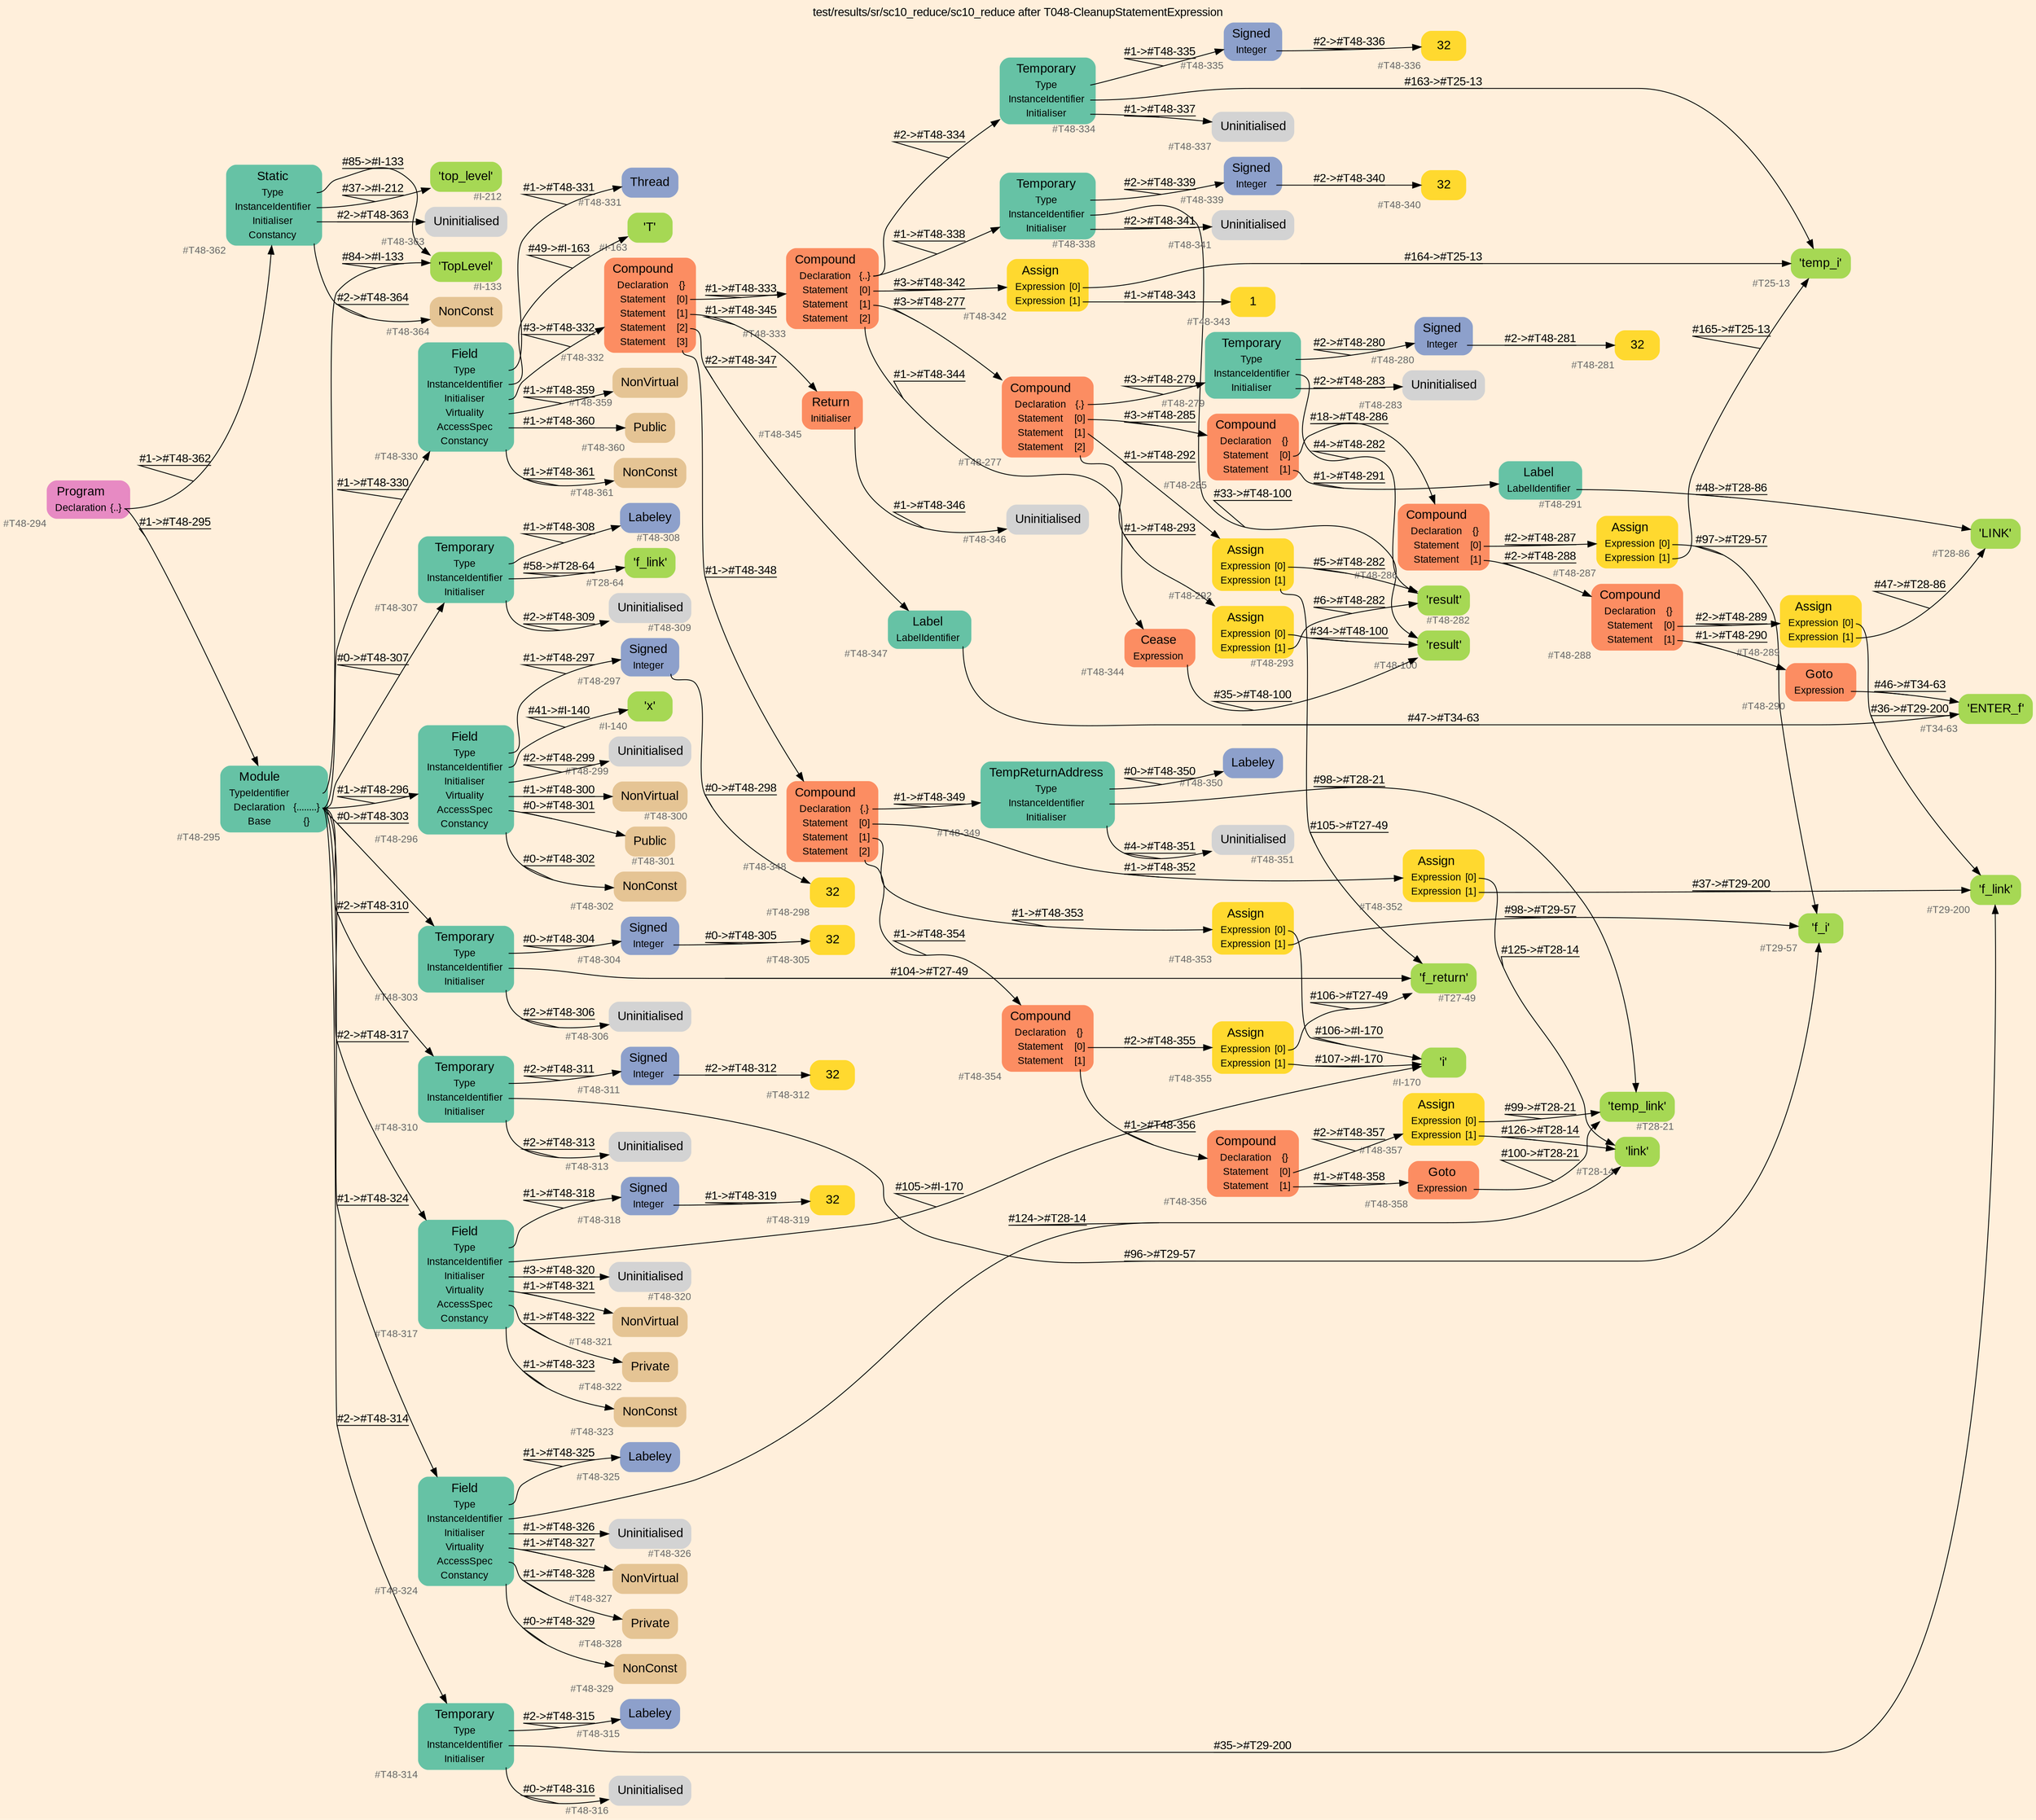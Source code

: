 digraph "test/results/sr/sc10_reduce/sc10_reduce after T048-CleanupStatementExpression" {
label = "test/results/sr/sc10_reduce/sc10_reduce after T048-CleanupStatementExpression"
labelloc = t
graph [
    rankdir = "LR"
    ranksep = 0.3
    bgcolor = antiquewhite1
    color = black
    fontcolor = black
    fontname = "Arial"
];
node [
    fontname = "Arial"
];
edge [
    fontname = "Arial"
];

// -------------------- node figure --------------------
// -------- block #T48-294 ----------
"#T48-294" [
    fillcolor = "/set28/4"
    xlabel = "#T48-294"
    fontsize = "12"
    fontcolor = grey40
    shape = "plaintext"
    label = <<TABLE BORDER="0" CELLBORDER="0" CELLSPACING="0">
     <TR><TD><FONT COLOR="black" POINT-SIZE="15">Program</FONT></TD></TR>
     <TR><TD><FONT COLOR="black" POINT-SIZE="12">Declaration</FONT></TD><TD PORT="port0"><FONT COLOR="black" POINT-SIZE="12">{..}</FONT></TD></TR>
    </TABLE>>
    style = "rounded,filled"
];

// -------- block #T48-295 ----------
"#T48-295" [
    fillcolor = "/set28/1"
    xlabel = "#T48-295"
    fontsize = "12"
    fontcolor = grey40
    shape = "plaintext"
    label = <<TABLE BORDER="0" CELLBORDER="0" CELLSPACING="0">
     <TR><TD><FONT COLOR="black" POINT-SIZE="15">Module</FONT></TD></TR>
     <TR><TD><FONT COLOR="black" POINT-SIZE="12">TypeIdentifier</FONT></TD><TD PORT="port0"></TD></TR>
     <TR><TD><FONT COLOR="black" POINT-SIZE="12">Declaration</FONT></TD><TD PORT="port1"><FONT COLOR="black" POINT-SIZE="12">{........}</FONT></TD></TR>
     <TR><TD><FONT COLOR="black" POINT-SIZE="12">Base</FONT></TD><TD PORT="port2"><FONT COLOR="black" POINT-SIZE="12">{}</FONT></TD></TR>
    </TABLE>>
    style = "rounded,filled"
];

// -------- block #I-133 ----------
"#I-133" [
    fillcolor = "/set28/5"
    xlabel = "#I-133"
    fontsize = "12"
    fontcolor = grey40
    shape = "plaintext"
    label = <<TABLE BORDER="0" CELLBORDER="0" CELLSPACING="0">
     <TR><TD><FONT COLOR="black" POINT-SIZE="15">'TopLevel'</FONT></TD></TR>
    </TABLE>>
    style = "rounded,filled"
];

// -------- block #T48-296 ----------
"#T48-296" [
    fillcolor = "/set28/1"
    xlabel = "#T48-296"
    fontsize = "12"
    fontcolor = grey40
    shape = "plaintext"
    label = <<TABLE BORDER="0" CELLBORDER="0" CELLSPACING="0">
     <TR><TD><FONT COLOR="black" POINT-SIZE="15">Field</FONT></TD></TR>
     <TR><TD><FONT COLOR="black" POINT-SIZE="12">Type</FONT></TD><TD PORT="port0"></TD></TR>
     <TR><TD><FONT COLOR="black" POINT-SIZE="12">InstanceIdentifier</FONT></TD><TD PORT="port1"></TD></TR>
     <TR><TD><FONT COLOR="black" POINT-SIZE="12">Initialiser</FONT></TD><TD PORT="port2"></TD></TR>
     <TR><TD><FONT COLOR="black" POINT-SIZE="12">Virtuality</FONT></TD><TD PORT="port3"></TD></TR>
     <TR><TD><FONT COLOR="black" POINT-SIZE="12">AccessSpec</FONT></TD><TD PORT="port4"></TD></TR>
     <TR><TD><FONT COLOR="black" POINT-SIZE="12">Constancy</FONT></TD><TD PORT="port5"></TD></TR>
    </TABLE>>
    style = "rounded,filled"
];

// -------- block #T48-297 ----------
"#T48-297" [
    fillcolor = "/set28/3"
    xlabel = "#T48-297"
    fontsize = "12"
    fontcolor = grey40
    shape = "plaintext"
    label = <<TABLE BORDER="0" CELLBORDER="0" CELLSPACING="0">
     <TR><TD><FONT COLOR="black" POINT-SIZE="15">Signed</FONT></TD></TR>
     <TR><TD><FONT COLOR="black" POINT-SIZE="12">Integer</FONT></TD><TD PORT="port0"></TD></TR>
    </TABLE>>
    style = "rounded,filled"
];

// -------- block #T48-298 ----------
"#T48-298" [
    fillcolor = "/set28/6"
    xlabel = "#T48-298"
    fontsize = "12"
    fontcolor = grey40
    shape = "plaintext"
    label = <<TABLE BORDER="0" CELLBORDER="0" CELLSPACING="0">
     <TR><TD><FONT COLOR="black" POINT-SIZE="15">32</FONT></TD></TR>
    </TABLE>>
    style = "rounded,filled"
];

// -------- block #I-140 ----------
"#I-140" [
    fillcolor = "/set28/5"
    xlabel = "#I-140"
    fontsize = "12"
    fontcolor = grey40
    shape = "plaintext"
    label = <<TABLE BORDER="0" CELLBORDER="0" CELLSPACING="0">
     <TR><TD><FONT COLOR="black" POINT-SIZE="15">'x'</FONT></TD></TR>
    </TABLE>>
    style = "rounded,filled"
];

// -------- block #T48-299 ----------
"#T48-299" [
    xlabel = "#T48-299"
    fontsize = "12"
    fontcolor = grey40
    shape = "plaintext"
    label = <<TABLE BORDER="0" CELLBORDER="0" CELLSPACING="0">
     <TR><TD><FONT COLOR="black" POINT-SIZE="15">Uninitialised</FONT></TD></TR>
    </TABLE>>
    style = "rounded,filled"
];

// -------- block #T48-300 ----------
"#T48-300" [
    fillcolor = "/set28/7"
    xlabel = "#T48-300"
    fontsize = "12"
    fontcolor = grey40
    shape = "plaintext"
    label = <<TABLE BORDER="0" CELLBORDER="0" CELLSPACING="0">
     <TR><TD><FONT COLOR="black" POINT-SIZE="15">NonVirtual</FONT></TD></TR>
    </TABLE>>
    style = "rounded,filled"
];

// -------- block #T48-301 ----------
"#T48-301" [
    fillcolor = "/set28/7"
    xlabel = "#T48-301"
    fontsize = "12"
    fontcolor = grey40
    shape = "plaintext"
    label = <<TABLE BORDER="0" CELLBORDER="0" CELLSPACING="0">
     <TR><TD><FONT COLOR="black" POINT-SIZE="15">Public</FONT></TD></TR>
    </TABLE>>
    style = "rounded,filled"
];

// -------- block #T48-302 ----------
"#T48-302" [
    fillcolor = "/set28/7"
    xlabel = "#T48-302"
    fontsize = "12"
    fontcolor = grey40
    shape = "plaintext"
    label = <<TABLE BORDER="0" CELLBORDER="0" CELLSPACING="0">
     <TR><TD><FONT COLOR="black" POINT-SIZE="15">NonConst</FONT></TD></TR>
    </TABLE>>
    style = "rounded,filled"
];

// -------- block #T48-303 ----------
"#T48-303" [
    fillcolor = "/set28/1"
    xlabel = "#T48-303"
    fontsize = "12"
    fontcolor = grey40
    shape = "plaintext"
    label = <<TABLE BORDER="0" CELLBORDER="0" CELLSPACING="0">
     <TR><TD><FONT COLOR="black" POINT-SIZE="15">Temporary</FONT></TD></TR>
     <TR><TD><FONT COLOR="black" POINT-SIZE="12">Type</FONT></TD><TD PORT="port0"></TD></TR>
     <TR><TD><FONT COLOR="black" POINT-SIZE="12">InstanceIdentifier</FONT></TD><TD PORT="port1"></TD></TR>
     <TR><TD><FONT COLOR="black" POINT-SIZE="12">Initialiser</FONT></TD><TD PORT="port2"></TD></TR>
    </TABLE>>
    style = "rounded,filled"
];

// -------- block #T48-304 ----------
"#T48-304" [
    fillcolor = "/set28/3"
    xlabel = "#T48-304"
    fontsize = "12"
    fontcolor = grey40
    shape = "plaintext"
    label = <<TABLE BORDER="0" CELLBORDER="0" CELLSPACING="0">
     <TR><TD><FONT COLOR="black" POINT-SIZE="15">Signed</FONT></TD></TR>
     <TR><TD><FONT COLOR="black" POINT-SIZE="12">Integer</FONT></TD><TD PORT="port0"></TD></TR>
    </TABLE>>
    style = "rounded,filled"
];

// -------- block #T48-305 ----------
"#T48-305" [
    fillcolor = "/set28/6"
    xlabel = "#T48-305"
    fontsize = "12"
    fontcolor = grey40
    shape = "plaintext"
    label = <<TABLE BORDER="0" CELLBORDER="0" CELLSPACING="0">
     <TR><TD><FONT COLOR="black" POINT-SIZE="15">32</FONT></TD></TR>
    </TABLE>>
    style = "rounded,filled"
];

// -------- block #T27-49 ----------
"#T27-49" [
    fillcolor = "/set28/5"
    xlabel = "#T27-49"
    fontsize = "12"
    fontcolor = grey40
    shape = "plaintext"
    label = <<TABLE BORDER="0" CELLBORDER="0" CELLSPACING="0">
     <TR><TD><FONT COLOR="black" POINT-SIZE="15">'f_return'</FONT></TD></TR>
    </TABLE>>
    style = "rounded,filled"
];

// -------- block #T48-306 ----------
"#T48-306" [
    xlabel = "#T48-306"
    fontsize = "12"
    fontcolor = grey40
    shape = "plaintext"
    label = <<TABLE BORDER="0" CELLBORDER="0" CELLSPACING="0">
     <TR><TD><FONT COLOR="black" POINT-SIZE="15">Uninitialised</FONT></TD></TR>
    </TABLE>>
    style = "rounded,filled"
];

// -------- block #T48-307 ----------
"#T48-307" [
    fillcolor = "/set28/1"
    xlabel = "#T48-307"
    fontsize = "12"
    fontcolor = grey40
    shape = "plaintext"
    label = <<TABLE BORDER="0" CELLBORDER="0" CELLSPACING="0">
     <TR><TD><FONT COLOR="black" POINT-SIZE="15">Temporary</FONT></TD></TR>
     <TR><TD><FONT COLOR="black" POINT-SIZE="12">Type</FONT></TD><TD PORT="port0"></TD></TR>
     <TR><TD><FONT COLOR="black" POINT-SIZE="12">InstanceIdentifier</FONT></TD><TD PORT="port1"></TD></TR>
     <TR><TD><FONT COLOR="black" POINT-SIZE="12">Initialiser</FONT></TD><TD PORT="port2"></TD></TR>
    </TABLE>>
    style = "rounded,filled"
];

// -------- block #T48-308 ----------
"#T48-308" [
    fillcolor = "/set28/3"
    xlabel = "#T48-308"
    fontsize = "12"
    fontcolor = grey40
    shape = "plaintext"
    label = <<TABLE BORDER="0" CELLBORDER="0" CELLSPACING="0">
     <TR><TD><FONT COLOR="black" POINT-SIZE="15">Labeley</FONT></TD></TR>
    </TABLE>>
    style = "rounded,filled"
];

// -------- block #T28-64 ----------
"#T28-64" [
    fillcolor = "/set28/5"
    xlabel = "#T28-64"
    fontsize = "12"
    fontcolor = grey40
    shape = "plaintext"
    label = <<TABLE BORDER="0" CELLBORDER="0" CELLSPACING="0">
     <TR><TD><FONT COLOR="black" POINT-SIZE="15">'f_link'</FONT></TD></TR>
    </TABLE>>
    style = "rounded,filled"
];

// -------- block #T48-309 ----------
"#T48-309" [
    xlabel = "#T48-309"
    fontsize = "12"
    fontcolor = grey40
    shape = "plaintext"
    label = <<TABLE BORDER="0" CELLBORDER="0" CELLSPACING="0">
     <TR><TD><FONT COLOR="black" POINT-SIZE="15">Uninitialised</FONT></TD></TR>
    </TABLE>>
    style = "rounded,filled"
];

// -------- block #T48-310 ----------
"#T48-310" [
    fillcolor = "/set28/1"
    xlabel = "#T48-310"
    fontsize = "12"
    fontcolor = grey40
    shape = "plaintext"
    label = <<TABLE BORDER="0" CELLBORDER="0" CELLSPACING="0">
     <TR><TD><FONT COLOR="black" POINT-SIZE="15">Temporary</FONT></TD></TR>
     <TR><TD><FONT COLOR="black" POINT-SIZE="12">Type</FONT></TD><TD PORT="port0"></TD></TR>
     <TR><TD><FONT COLOR="black" POINT-SIZE="12">InstanceIdentifier</FONT></TD><TD PORT="port1"></TD></TR>
     <TR><TD><FONT COLOR="black" POINT-SIZE="12">Initialiser</FONT></TD><TD PORT="port2"></TD></TR>
    </TABLE>>
    style = "rounded,filled"
];

// -------- block #T48-311 ----------
"#T48-311" [
    fillcolor = "/set28/3"
    xlabel = "#T48-311"
    fontsize = "12"
    fontcolor = grey40
    shape = "plaintext"
    label = <<TABLE BORDER="0" CELLBORDER="0" CELLSPACING="0">
     <TR><TD><FONT COLOR="black" POINT-SIZE="15">Signed</FONT></TD></TR>
     <TR><TD><FONT COLOR="black" POINT-SIZE="12">Integer</FONT></TD><TD PORT="port0"></TD></TR>
    </TABLE>>
    style = "rounded,filled"
];

// -------- block #T48-312 ----------
"#T48-312" [
    fillcolor = "/set28/6"
    xlabel = "#T48-312"
    fontsize = "12"
    fontcolor = grey40
    shape = "plaintext"
    label = <<TABLE BORDER="0" CELLBORDER="0" CELLSPACING="0">
     <TR><TD><FONT COLOR="black" POINT-SIZE="15">32</FONT></TD></TR>
    </TABLE>>
    style = "rounded,filled"
];

// -------- block #T29-57 ----------
"#T29-57" [
    fillcolor = "/set28/5"
    xlabel = "#T29-57"
    fontsize = "12"
    fontcolor = grey40
    shape = "plaintext"
    label = <<TABLE BORDER="0" CELLBORDER="0" CELLSPACING="0">
     <TR><TD><FONT COLOR="black" POINT-SIZE="15">'f_i'</FONT></TD></TR>
    </TABLE>>
    style = "rounded,filled"
];

// -------- block #T48-313 ----------
"#T48-313" [
    xlabel = "#T48-313"
    fontsize = "12"
    fontcolor = grey40
    shape = "plaintext"
    label = <<TABLE BORDER="0" CELLBORDER="0" CELLSPACING="0">
     <TR><TD><FONT COLOR="black" POINT-SIZE="15">Uninitialised</FONT></TD></TR>
    </TABLE>>
    style = "rounded,filled"
];

// -------- block #T48-314 ----------
"#T48-314" [
    fillcolor = "/set28/1"
    xlabel = "#T48-314"
    fontsize = "12"
    fontcolor = grey40
    shape = "plaintext"
    label = <<TABLE BORDER="0" CELLBORDER="0" CELLSPACING="0">
     <TR><TD><FONT COLOR="black" POINT-SIZE="15">Temporary</FONT></TD></TR>
     <TR><TD><FONT COLOR="black" POINT-SIZE="12">Type</FONT></TD><TD PORT="port0"></TD></TR>
     <TR><TD><FONT COLOR="black" POINT-SIZE="12">InstanceIdentifier</FONT></TD><TD PORT="port1"></TD></TR>
     <TR><TD><FONT COLOR="black" POINT-SIZE="12">Initialiser</FONT></TD><TD PORT="port2"></TD></TR>
    </TABLE>>
    style = "rounded,filled"
];

// -------- block #T48-315 ----------
"#T48-315" [
    fillcolor = "/set28/3"
    xlabel = "#T48-315"
    fontsize = "12"
    fontcolor = grey40
    shape = "plaintext"
    label = <<TABLE BORDER="0" CELLBORDER="0" CELLSPACING="0">
     <TR><TD><FONT COLOR="black" POINT-SIZE="15">Labeley</FONT></TD></TR>
    </TABLE>>
    style = "rounded,filled"
];

// -------- block #T29-200 ----------
"#T29-200" [
    fillcolor = "/set28/5"
    xlabel = "#T29-200"
    fontsize = "12"
    fontcolor = grey40
    shape = "plaintext"
    label = <<TABLE BORDER="0" CELLBORDER="0" CELLSPACING="0">
     <TR><TD><FONT COLOR="black" POINT-SIZE="15">'f_link'</FONT></TD></TR>
    </TABLE>>
    style = "rounded,filled"
];

// -------- block #T48-316 ----------
"#T48-316" [
    xlabel = "#T48-316"
    fontsize = "12"
    fontcolor = grey40
    shape = "plaintext"
    label = <<TABLE BORDER="0" CELLBORDER="0" CELLSPACING="0">
     <TR><TD><FONT COLOR="black" POINT-SIZE="15">Uninitialised</FONT></TD></TR>
    </TABLE>>
    style = "rounded,filled"
];

// -------- block #T48-317 ----------
"#T48-317" [
    fillcolor = "/set28/1"
    xlabel = "#T48-317"
    fontsize = "12"
    fontcolor = grey40
    shape = "plaintext"
    label = <<TABLE BORDER="0" CELLBORDER="0" CELLSPACING="0">
     <TR><TD><FONT COLOR="black" POINT-SIZE="15">Field</FONT></TD></TR>
     <TR><TD><FONT COLOR="black" POINT-SIZE="12">Type</FONT></TD><TD PORT="port0"></TD></TR>
     <TR><TD><FONT COLOR="black" POINT-SIZE="12">InstanceIdentifier</FONT></TD><TD PORT="port1"></TD></TR>
     <TR><TD><FONT COLOR="black" POINT-SIZE="12">Initialiser</FONT></TD><TD PORT="port2"></TD></TR>
     <TR><TD><FONT COLOR="black" POINT-SIZE="12">Virtuality</FONT></TD><TD PORT="port3"></TD></TR>
     <TR><TD><FONT COLOR="black" POINT-SIZE="12">AccessSpec</FONT></TD><TD PORT="port4"></TD></TR>
     <TR><TD><FONT COLOR="black" POINT-SIZE="12">Constancy</FONT></TD><TD PORT="port5"></TD></TR>
    </TABLE>>
    style = "rounded,filled"
];

// -------- block #T48-318 ----------
"#T48-318" [
    fillcolor = "/set28/3"
    xlabel = "#T48-318"
    fontsize = "12"
    fontcolor = grey40
    shape = "plaintext"
    label = <<TABLE BORDER="0" CELLBORDER="0" CELLSPACING="0">
     <TR><TD><FONT COLOR="black" POINT-SIZE="15">Signed</FONT></TD></TR>
     <TR><TD><FONT COLOR="black" POINT-SIZE="12">Integer</FONT></TD><TD PORT="port0"></TD></TR>
    </TABLE>>
    style = "rounded,filled"
];

// -------- block #T48-319 ----------
"#T48-319" [
    fillcolor = "/set28/6"
    xlabel = "#T48-319"
    fontsize = "12"
    fontcolor = grey40
    shape = "plaintext"
    label = <<TABLE BORDER="0" CELLBORDER="0" CELLSPACING="0">
     <TR><TD><FONT COLOR="black" POINT-SIZE="15">32</FONT></TD></TR>
    </TABLE>>
    style = "rounded,filled"
];

// -------- block #I-170 ----------
"#I-170" [
    fillcolor = "/set28/5"
    xlabel = "#I-170"
    fontsize = "12"
    fontcolor = grey40
    shape = "plaintext"
    label = <<TABLE BORDER="0" CELLBORDER="0" CELLSPACING="0">
     <TR><TD><FONT COLOR="black" POINT-SIZE="15">'i'</FONT></TD></TR>
    </TABLE>>
    style = "rounded,filled"
];

// -------- block #T48-320 ----------
"#T48-320" [
    xlabel = "#T48-320"
    fontsize = "12"
    fontcolor = grey40
    shape = "plaintext"
    label = <<TABLE BORDER="0" CELLBORDER="0" CELLSPACING="0">
     <TR><TD><FONT COLOR="black" POINT-SIZE="15">Uninitialised</FONT></TD></TR>
    </TABLE>>
    style = "rounded,filled"
];

// -------- block #T48-321 ----------
"#T48-321" [
    fillcolor = "/set28/7"
    xlabel = "#T48-321"
    fontsize = "12"
    fontcolor = grey40
    shape = "plaintext"
    label = <<TABLE BORDER="0" CELLBORDER="0" CELLSPACING="0">
     <TR><TD><FONT COLOR="black" POINT-SIZE="15">NonVirtual</FONT></TD></TR>
    </TABLE>>
    style = "rounded,filled"
];

// -------- block #T48-322 ----------
"#T48-322" [
    fillcolor = "/set28/7"
    xlabel = "#T48-322"
    fontsize = "12"
    fontcolor = grey40
    shape = "plaintext"
    label = <<TABLE BORDER="0" CELLBORDER="0" CELLSPACING="0">
     <TR><TD><FONT COLOR="black" POINT-SIZE="15">Private</FONT></TD></TR>
    </TABLE>>
    style = "rounded,filled"
];

// -------- block #T48-323 ----------
"#T48-323" [
    fillcolor = "/set28/7"
    xlabel = "#T48-323"
    fontsize = "12"
    fontcolor = grey40
    shape = "plaintext"
    label = <<TABLE BORDER="0" CELLBORDER="0" CELLSPACING="0">
     <TR><TD><FONT COLOR="black" POINT-SIZE="15">NonConst</FONT></TD></TR>
    </TABLE>>
    style = "rounded,filled"
];

// -------- block #T48-324 ----------
"#T48-324" [
    fillcolor = "/set28/1"
    xlabel = "#T48-324"
    fontsize = "12"
    fontcolor = grey40
    shape = "plaintext"
    label = <<TABLE BORDER="0" CELLBORDER="0" CELLSPACING="0">
     <TR><TD><FONT COLOR="black" POINT-SIZE="15">Field</FONT></TD></TR>
     <TR><TD><FONT COLOR="black" POINT-SIZE="12">Type</FONT></TD><TD PORT="port0"></TD></TR>
     <TR><TD><FONT COLOR="black" POINT-SIZE="12">InstanceIdentifier</FONT></TD><TD PORT="port1"></TD></TR>
     <TR><TD><FONT COLOR="black" POINT-SIZE="12">Initialiser</FONT></TD><TD PORT="port2"></TD></TR>
     <TR><TD><FONT COLOR="black" POINT-SIZE="12">Virtuality</FONT></TD><TD PORT="port3"></TD></TR>
     <TR><TD><FONT COLOR="black" POINT-SIZE="12">AccessSpec</FONT></TD><TD PORT="port4"></TD></TR>
     <TR><TD><FONT COLOR="black" POINT-SIZE="12">Constancy</FONT></TD><TD PORT="port5"></TD></TR>
    </TABLE>>
    style = "rounded,filled"
];

// -------- block #T48-325 ----------
"#T48-325" [
    fillcolor = "/set28/3"
    xlabel = "#T48-325"
    fontsize = "12"
    fontcolor = grey40
    shape = "plaintext"
    label = <<TABLE BORDER="0" CELLBORDER="0" CELLSPACING="0">
     <TR><TD><FONT COLOR="black" POINT-SIZE="15">Labeley</FONT></TD></TR>
    </TABLE>>
    style = "rounded,filled"
];

// -------- block #T28-14 ----------
"#T28-14" [
    fillcolor = "/set28/5"
    xlabel = "#T28-14"
    fontsize = "12"
    fontcolor = grey40
    shape = "plaintext"
    label = <<TABLE BORDER="0" CELLBORDER="0" CELLSPACING="0">
     <TR><TD><FONT COLOR="black" POINT-SIZE="15">'link'</FONT></TD></TR>
    </TABLE>>
    style = "rounded,filled"
];

// -------- block #T48-326 ----------
"#T48-326" [
    xlabel = "#T48-326"
    fontsize = "12"
    fontcolor = grey40
    shape = "plaintext"
    label = <<TABLE BORDER="0" CELLBORDER="0" CELLSPACING="0">
     <TR><TD><FONT COLOR="black" POINT-SIZE="15">Uninitialised</FONT></TD></TR>
    </TABLE>>
    style = "rounded,filled"
];

// -------- block #T48-327 ----------
"#T48-327" [
    fillcolor = "/set28/7"
    xlabel = "#T48-327"
    fontsize = "12"
    fontcolor = grey40
    shape = "plaintext"
    label = <<TABLE BORDER="0" CELLBORDER="0" CELLSPACING="0">
     <TR><TD><FONT COLOR="black" POINT-SIZE="15">NonVirtual</FONT></TD></TR>
    </TABLE>>
    style = "rounded,filled"
];

// -------- block #T48-328 ----------
"#T48-328" [
    fillcolor = "/set28/7"
    xlabel = "#T48-328"
    fontsize = "12"
    fontcolor = grey40
    shape = "plaintext"
    label = <<TABLE BORDER="0" CELLBORDER="0" CELLSPACING="0">
     <TR><TD><FONT COLOR="black" POINT-SIZE="15">Private</FONT></TD></TR>
    </TABLE>>
    style = "rounded,filled"
];

// -------- block #T48-329 ----------
"#T48-329" [
    fillcolor = "/set28/7"
    xlabel = "#T48-329"
    fontsize = "12"
    fontcolor = grey40
    shape = "plaintext"
    label = <<TABLE BORDER="0" CELLBORDER="0" CELLSPACING="0">
     <TR><TD><FONT COLOR="black" POINT-SIZE="15">NonConst</FONT></TD></TR>
    </TABLE>>
    style = "rounded,filled"
];

// -------- block #T48-330 ----------
"#T48-330" [
    fillcolor = "/set28/1"
    xlabel = "#T48-330"
    fontsize = "12"
    fontcolor = grey40
    shape = "plaintext"
    label = <<TABLE BORDER="0" CELLBORDER="0" CELLSPACING="0">
     <TR><TD><FONT COLOR="black" POINT-SIZE="15">Field</FONT></TD></TR>
     <TR><TD><FONT COLOR="black" POINT-SIZE="12">Type</FONT></TD><TD PORT="port0"></TD></TR>
     <TR><TD><FONT COLOR="black" POINT-SIZE="12">InstanceIdentifier</FONT></TD><TD PORT="port1"></TD></TR>
     <TR><TD><FONT COLOR="black" POINT-SIZE="12">Initialiser</FONT></TD><TD PORT="port2"></TD></TR>
     <TR><TD><FONT COLOR="black" POINT-SIZE="12">Virtuality</FONT></TD><TD PORT="port3"></TD></TR>
     <TR><TD><FONT COLOR="black" POINT-SIZE="12">AccessSpec</FONT></TD><TD PORT="port4"></TD></TR>
     <TR><TD><FONT COLOR="black" POINT-SIZE="12">Constancy</FONT></TD><TD PORT="port5"></TD></TR>
    </TABLE>>
    style = "rounded,filled"
];

// -------- block #T48-331 ----------
"#T48-331" [
    fillcolor = "/set28/3"
    xlabel = "#T48-331"
    fontsize = "12"
    fontcolor = grey40
    shape = "plaintext"
    label = <<TABLE BORDER="0" CELLBORDER="0" CELLSPACING="0">
     <TR><TD><FONT COLOR="black" POINT-SIZE="15">Thread</FONT></TD></TR>
    </TABLE>>
    style = "rounded,filled"
];

// -------- block #I-163 ----------
"#I-163" [
    fillcolor = "/set28/5"
    xlabel = "#I-163"
    fontsize = "12"
    fontcolor = grey40
    shape = "plaintext"
    label = <<TABLE BORDER="0" CELLBORDER="0" CELLSPACING="0">
     <TR><TD><FONT COLOR="black" POINT-SIZE="15">'T'</FONT></TD></TR>
    </TABLE>>
    style = "rounded,filled"
];

// -------- block #T48-332 ----------
"#T48-332" [
    fillcolor = "/set28/2"
    xlabel = "#T48-332"
    fontsize = "12"
    fontcolor = grey40
    shape = "plaintext"
    label = <<TABLE BORDER="0" CELLBORDER="0" CELLSPACING="0">
     <TR><TD><FONT COLOR="black" POINT-SIZE="15">Compound</FONT></TD></TR>
     <TR><TD><FONT COLOR="black" POINT-SIZE="12">Declaration</FONT></TD><TD PORT="port0"><FONT COLOR="black" POINT-SIZE="12">{}</FONT></TD></TR>
     <TR><TD><FONT COLOR="black" POINT-SIZE="12">Statement</FONT></TD><TD PORT="port1"><FONT COLOR="black" POINT-SIZE="12">[0]</FONT></TD></TR>
     <TR><TD><FONT COLOR="black" POINT-SIZE="12">Statement</FONT></TD><TD PORT="port2"><FONT COLOR="black" POINT-SIZE="12">[1]</FONT></TD></TR>
     <TR><TD><FONT COLOR="black" POINT-SIZE="12">Statement</FONT></TD><TD PORT="port3"><FONT COLOR="black" POINT-SIZE="12">[2]</FONT></TD></TR>
     <TR><TD><FONT COLOR="black" POINT-SIZE="12">Statement</FONT></TD><TD PORT="port4"><FONT COLOR="black" POINT-SIZE="12">[3]</FONT></TD></TR>
    </TABLE>>
    style = "rounded,filled"
];

// -------- block #T48-333 ----------
"#T48-333" [
    fillcolor = "/set28/2"
    xlabel = "#T48-333"
    fontsize = "12"
    fontcolor = grey40
    shape = "plaintext"
    label = <<TABLE BORDER="0" CELLBORDER="0" CELLSPACING="0">
     <TR><TD><FONT COLOR="black" POINT-SIZE="15">Compound</FONT></TD></TR>
     <TR><TD><FONT COLOR="black" POINT-SIZE="12">Declaration</FONT></TD><TD PORT="port0"><FONT COLOR="black" POINT-SIZE="12">{..}</FONT></TD></TR>
     <TR><TD><FONT COLOR="black" POINT-SIZE="12">Statement</FONT></TD><TD PORT="port1"><FONT COLOR="black" POINT-SIZE="12">[0]</FONT></TD></TR>
     <TR><TD><FONT COLOR="black" POINT-SIZE="12">Statement</FONT></TD><TD PORT="port2"><FONT COLOR="black" POINT-SIZE="12">[1]</FONT></TD></TR>
     <TR><TD><FONT COLOR="black" POINT-SIZE="12">Statement</FONT></TD><TD PORT="port3"><FONT COLOR="black" POINT-SIZE="12">[2]</FONT></TD></TR>
    </TABLE>>
    style = "rounded,filled"
];

// -------- block #T48-334 ----------
"#T48-334" [
    fillcolor = "/set28/1"
    xlabel = "#T48-334"
    fontsize = "12"
    fontcolor = grey40
    shape = "plaintext"
    label = <<TABLE BORDER="0" CELLBORDER="0" CELLSPACING="0">
     <TR><TD><FONT COLOR="black" POINT-SIZE="15">Temporary</FONT></TD></TR>
     <TR><TD><FONT COLOR="black" POINT-SIZE="12">Type</FONT></TD><TD PORT="port0"></TD></TR>
     <TR><TD><FONT COLOR="black" POINT-SIZE="12">InstanceIdentifier</FONT></TD><TD PORT="port1"></TD></TR>
     <TR><TD><FONT COLOR="black" POINT-SIZE="12">Initialiser</FONT></TD><TD PORT="port2"></TD></TR>
    </TABLE>>
    style = "rounded,filled"
];

// -------- block #T48-335 ----------
"#T48-335" [
    fillcolor = "/set28/3"
    xlabel = "#T48-335"
    fontsize = "12"
    fontcolor = grey40
    shape = "plaintext"
    label = <<TABLE BORDER="0" CELLBORDER="0" CELLSPACING="0">
     <TR><TD><FONT COLOR="black" POINT-SIZE="15">Signed</FONT></TD></TR>
     <TR><TD><FONT COLOR="black" POINT-SIZE="12">Integer</FONT></TD><TD PORT="port0"></TD></TR>
    </TABLE>>
    style = "rounded,filled"
];

// -------- block #T48-336 ----------
"#T48-336" [
    fillcolor = "/set28/6"
    xlabel = "#T48-336"
    fontsize = "12"
    fontcolor = grey40
    shape = "plaintext"
    label = <<TABLE BORDER="0" CELLBORDER="0" CELLSPACING="0">
     <TR><TD><FONT COLOR="black" POINT-SIZE="15">32</FONT></TD></TR>
    </TABLE>>
    style = "rounded,filled"
];

// -------- block #T25-13 ----------
"#T25-13" [
    fillcolor = "/set28/5"
    xlabel = "#T25-13"
    fontsize = "12"
    fontcolor = grey40
    shape = "plaintext"
    label = <<TABLE BORDER="0" CELLBORDER="0" CELLSPACING="0">
     <TR><TD><FONT COLOR="black" POINT-SIZE="15">'temp_i'</FONT></TD></TR>
    </TABLE>>
    style = "rounded,filled"
];

// -------- block #T48-337 ----------
"#T48-337" [
    xlabel = "#T48-337"
    fontsize = "12"
    fontcolor = grey40
    shape = "plaintext"
    label = <<TABLE BORDER="0" CELLBORDER="0" CELLSPACING="0">
     <TR><TD><FONT COLOR="black" POINT-SIZE="15">Uninitialised</FONT></TD></TR>
    </TABLE>>
    style = "rounded,filled"
];

// -------- block #T48-338 ----------
"#T48-338" [
    fillcolor = "/set28/1"
    xlabel = "#T48-338"
    fontsize = "12"
    fontcolor = grey40
    shape = "plaintext"
    label = <<TABLE BORDER="0" CELLBORDER="0" CELLSPACING="0">
     <TR><TD><FONT COLOR="black" POINT-SIZE="15">Temporary</FONT></TD></TR>
     <TR><TD><FONT COLOR="black" POINT-SIZE="12">Type</FONT></TD><TD PORT="port0"></TD></TR>
     <TR><TD><FONT COLOR="black" POINT-SIZE="12">InstanceIdentifier</FONT></TD><TD PORT="port1"></TD></TR>
     <TR><TD><FONT COLOR="black" POINT-SIZE="12">Initialiser</FONT></TD><TD PORT="port2"></TD></TR>
    </TABLE>>
    style = "rounded,filled"
];

// -------- block #T48-339 ----------
"#T48-339" [
    fillcolor = "/set28/3"
    xlabel = "#T48-339"
    fontsize = "12"
    fontcolor = grey40
    shape = "plaintext"
    label = <<TABLE BORDER="0" CELLBORDER="0" CELLSPACING="0">
     <TR><TD><FONT COLOR="black" POINT-SIZE="15">Signed</FONT></TD></TR>
     <TR><TD><FONT COLOR="black" POINT-SIZE="12">Integer</FONT></TD><TD PORT="port0"></TD></TR>
    </TABLE>>
    style = "rounded,filled"
];

// -------- block #T48-340 ----------
"#T48-340" [
    fillcolor = "/set28/6"
    xlabel = "#T48-340"
    fontsize = "12"
    fontcolor = grey40
    shape = "plaintext"
    label = <<TABLE BORDER="0" CELLBORDER="0" CELLSPACING="0">
     <TR><TD><FONT COLOR="black" POINT-SIZE="15">32</FONT></TD></TR>
    </TABLE>>
    style = "rounded,filled"
];

// -------- block #T48-100 ----------
"#T48-100" [
    fillcolor = "/set28/5"
    xlabel = "#T48-100"
    fontsize = "12"
    fontcolor = grey40
    shape = "plaintext"
    label = <<TABLE BORDER="0" CELLBORDER="0" CELLSPACING="0">
     <TR><TD><FONT COLOR="black" POINT-SIZE="15">'result'</FONT></TD></TR>
    </TABLE>>
    style = "rounded,filled"
];

// -------- block #T48-341 ----------
"#T48-341" [
    xlabel = "#T48-341"
    fontsize = "12"
    fontcolor = grey40
    shape = "plaintext"
    label = <<TABLE BORDER="0" CELLBORDER="0" CELLSPACING="0">
     <TR><TD><FONT COLOR="black" POINT-SIZE="15">Uninitialised</FONT></TD></TR>
    </TABLE>>
    style = "rounded,filled"
];

// -------- block #T48-342 ----------
"#T48-342" [
    fillcolor = "/set28/6"
    xlabel = "#T48-342"
    fontsize = "12"
    fontcolor = grey40
    shape = "plaintext"
    label = <<TABLE BORDER="0" CELLBORDER="0" CELLSPACING="0">
     <TR><TD><FONT COLOR="black" POINT-SIZE="15">Assign</FONT></TD></TR>
     <TR><TD><FONT COLOR="black" POINT-SIZE="12">Expression</FONT></TD><TD PORT="port0"><FONT COLOR="black" POINT-SIZE="12">[0]</FONT></TD></TR>
     <TR><TD><FONT COLOR="black" POINT-SIZE="12">Expression</FONT></TD><TD PORT="port1"><FONT COLOR="black" POINT-SIZE="12">[1]</FONT></TD></TR>
    </TABLE>>
    style = "rounded,filled"
];

// -------- block #T48-343 ----------
"#T48-343" [
    fillcolor = "/set28/6"
    xlabel = "#T48-343"
    fontsize = "12"
    fontcolor = grey40
    shape = "plaintext"
    label = <<TABLE BORDER="0" CELLBORDER="0" CELLSPACING="0">
     <TR><TD><FONT COLOR="black" POINT-SIZE="15">1</FONT></TD></TR>
    </TABLE>>
    style = "rounded,filled"
];

// -------- block #T48-277 ----------
"#T48-277" [
    fillcolor = "/set28/2"
    xlabel = "#T48-277"
    fontsize = "12"
    fontcolor = grey40
    shape = "plaintext"
    label = <<TABLE BORDER="0" CELLBORDER="0" CELLSPACING="0">
     <TR><TD><FONT COLOR="black" POINT-SIZE="15">Compound</FONT></TD></TR>
     <TR><TD><FONT COLOR="black" POINT-SIZE="12">Declaration</FONT></TD><TD PORT="port0"><FONT COLOR="black" POINT-SIZE="12">{.}</FONT></TD></TR>
     <TR><TD><FONT COLOR="black" POINT-SIZE="12">Statement</FONT></TD><TD PORT="port1"><FONT COLOR="black" POINT-SIZE="12">[0]</FONT></TD></TR>
     <TR><TD><FONT COLOR="black" POINT-SIZE="12">Statement</FONT></TD><TD PORT="port2"><FONT COLOR="black" POINT-SIZE="12">[1]</FONT></TD></TR>
     <TR><TD><FONT COLOR="black" POINT-SIZE="12">Statement</FONT></TD><TD PORT="port3"><FONT COLOR="black" POINT-SIZE="12">[2]</FONT></TD></TR>
    </TABLE>>
    style = "rounded,filled"
];

// -------- block #T48-279 ----------
"#T48-279" [
    fillcolor = "/set28/1"
    xlabel = "#T48-279"
    fontsize = "12"
    fontcolor = grey40
    shape = "plaintext"
    label = <<TABLE BORDER="0" CELLBORDER="0" CELLSPACING="0">
     <TR><TD><FONT COLOR="black" POINT-SIZE="15">Temporary</FONT></TD></TR>
     <TR><TD><FONT COLOR="black" POINT-SIZE="12">Type</FONT></TD><TD PORT="port0"></TD></TR>
     <TR><TD><FONT COLOR="black" POINT-SIZE="12">InstanceIdentifier</FONT></TD><TD PORT="port1"></TD></TR>
     <TR><TD><FONT COLOR="black" POINT-SIZE="12">Initialiser</FONT></TD><TD PORT="port2"></TD></TR>
    </TABLE>>
    style = "rounded,filled"
];

// -------- block #T48-280 ----------
"#T48-280" [
    fillcolor = "/set28/3"
    xlabel = "#T48-280"
    fontsize = "12"
    fontcolor = grey40
    shape = "plaintext"
    label = <<TABLE BORDER="0" CELLBORDER="0" CELLSPACING="0">
     <TR><TD><FONT COLOR="black" POINT-SIZE="15">Signed</FONT></TD></TR>
     <TR><TD><FONT COLOR="black" POINT-SIZE="12">Integer</FONT></TD><TD PORT="port0"></TD></TR>
    </TABLE>>
    style = "rounded,filled"
];

// -------- block #T48-281 ----------
"#T48-281" [
    fillcolor = "/set28/6"
    xlabel = "#T48-281"
    fontsize = "12"
    fontcolor = grey40
    shape = "plaintext"
    label = <<TABLE BORDER="0" CELLBORDER="0" CELLSPACING="0">
     <TR><TD><FONT COLOR="black" POINT-SIZE="15">32</FONT></TD></TR>
    </TABLE>>
    style = "rounded,filled"
];

// -------- block #T48-282 ----------
"#T48-282" [
    fillcolor = "/set28/5"
    xlabel = "#T48-282"
    fontsize = "12"
    fontcolor = grey40
    shape = "plaintext"
    label = <<TABLE BORDER="0" CELLBORDER="0" CELLSPACING="0">
     <TR><TD><FONT COLOR="black" POINT-SIZE="15">'result'</FONT></TD></TR>
    </TABLE>>
    style = "rounded,filled"
];

// -------- block #T48-283 ----------
"#T48-283" [
    xlabel = "#T48-283"
    fontsize = "12"
    fontcolor = grey40
    shape = "plaintext"
    label = <<TABLE BORDER="0" CELLBORDER="0" CELLSPACING="0">
     <TR><TD><FONT COLOR="black" POINT-SIZE="15">Uninitialised</FONT></TD></TR>
    </TABLE>>
    style = "rounded,filled"
];

// -------- block #T48-285 ----------
"#T48-285" [
    fillcolor = "/set28/2"
    xlabel = "#T48-285"
    fontsize = "12"
    fontcolor = grey40
    shape = "plaintext"
    label = <<TABLE BORDER="0" CELLBORDER="0" CELLSPACING="0">
     <TR><TD><FONT COLOR="black" POINT-SIZE="15">Compound</FONT></TD></TR>
     <TR><TD><FONT COLOR="black" POINT-SIZE="12">Declaration</FONT></TD><TD PORT="port0"><FONT COLOR="black" POINT-SIZE="12">{}</FONT></TD></TR>
     <TR><TD><FONT COLOR="black" POINT-SIZE="12">Statement</FONT></TD><TD PORT="port1"><FONT COLOR="black" POINT-SIZE="12">[0]</FONT></TD></TR>
     <TR><TD><FONT COLOR="black" POINT-SIZE="12">Statement</FONT></TD><TD PORT="port2"><FONT COLOR="black" POINT-SIZE="12">[1]</FONT></TD></TR>
    </TABLE>>
    style = "rounded,filled"
];

// -------- block #T48-286 ----------
"#T48-286" [
    fillcolor = "/set28/2"
    xlabel = "#T48-286"
    fontsize = "12"
    fontcolor = grey40
    shape = "plaintext"
    label = <<TABLE BORDER="0" CELLBORDER="0" CELLSPACING="0">
     <TR><TD><FONT COLOR="black" POINT-SIZE="15">Compound</FONT></TD></TR>
     <TR><TD><FONT COLOR="black" POINT-SIZE="12">Declaration</FONT></TD><TD PORT="port0"><FONT COLOR="black" POINT-SIZE="12">{}</FONT></TD></TR>
     <TR><TD><FONT COLOR="black" POINT-SIZE="12">Statement</FONT></TD><TD PORT="port1"><FONT COLOR="black" POINT-SIZE="12">[0]</FONT></TD></TR>
     <TR><TD><FONT COLOR="black" POINT-SIZE="12">Statement</FONT></TD><TD PORT="port2"><FONT COLOR="black" POINT-SIZE="12">[1]</FONT></TD></TR>
    </TABLE>>
    style = "rounded,filled"
];

// -------- block #T48-287 ----------
"#T48-287" [
    fillcolor = "/set28/6"
    xlabel = "#T48-287"
    fontsize = "12"
    fontcolor = grey40
    shape = "plaintext"
    label = <<TABLE BORDER="0" CELLBORDER="0" CELLSPACING="0">
     <TR><TD><FONT COLOR="black" POINT-SIZE="15">Assign</FONT></TD></TR>
     <TR><TD><FONT COLOR="black" POINT-SIZE="12">Expression</FONT></TD><TD PORT="port0"><FONT COLOR="black" POINT-SIZE="12">[0]</FONT></TD></TR>
     <TR><TD><FONT COLOR="black" POINT-SIZE="12">Expression</FONT></TD><TD PORT="port1"><FONT COLOR="black" POINT-SIZE="12">[1]</FONT></TD></TR>
    </TABLE>>
    style = "rounded,filled"
];

// -------- block #T48-288 ----------
"#T48-288" [
    fillcolor = "/set28/2"
    xlabel = "#T48-288"
    fontsize = "12"
    fontcolor = grey40
    shape = "plaintext"
    label = <<TABLE BORDER="0" CELLBORDER="0" CELLSPACING="0">
     <TR><TD><FONT COLOR="black" POINT-SIZE="15">Compound</FONT></TD></TR>
     <TR><TD><FONT COLOR="black" POINT-SIZE="12">Declaration</FONT></TD><TD PORT="port0"><FONT COLOR="black" POINT-SIZE="12">{}</FONT></TD></TR>
     <TR><TD><FONT COLOR="black" POINT-SIZE="12">Statement</FONT></TD><TD PORT="port1"><FONT COLOR="black" POINT-SIZE="12">[0]</FONT></TD></TR>
     <TR><TD><FONT COLOR="black" POINT-SIZE="12">Statement</FONT></TD><TD PORT="port2"><FONT COLOR="black" POINT-SIZE="12">[1]</FONT></TD></TR>
    </TABLE>>
    style = "rounded,filled"
];

// -------- block #T48-289 ----------
"#T48-289" [
    fillcolor = "/set28/6"
    xlabel = "#T48-289"
    fontsize = "12"
    fontcolor = grey40
    shape = "plaintext"
    label = <<TABLE BORDER="0" CELLBORDER="0" CELLSPACING="0">
     <TR><TD><FONT COLOR="black" POINT-SIZE="15">Assign</FONT></TD></TR>
     <TR><TD><FONT COLOR="black" POINT-SIZE="12">Expression</FONT></TD><TD PORT="port0"><FONT COLOR="black" POINT-SIZE="12">[0]</FONT></TD></TR>
     <TR><TD><FONT COLOR="black" POINT-SIZE="12">Expression</FONT></TD><TD PORT="port1"><FONT COLOR="black" POINT-SIZE="12">[1]</FONT></TD></TR>
    </TABLE>>
    style = "rounded,filled"
];

// -------- block #T28-86 ----------
"#T28-86" [
    fillcolor = "/set28/5"
    xlabel = "#T28-86"
    fontsize = "12"
    fontcolor = grey40
    shape = "plaintext"
    label = <<TABLE BORDER="0" CELLBORDER="0" CELLSPACING="0">
     <TR><TD><FONT COLOR="black" POINT-SIZE="15">'LINK'</FONT></TD></TR>
    </TABLE>>
    style = "rounded,filled"
];

// -------- block #T48-290 ----------
"#T48-290" [
    fillcolor = "/set28/2"
    xlabel = "#T48-290"
    fontsize = "12"
    fontcolor = grey40
    shape = "plaintext"
    label = <<TABLE BORDER="0" CELLBORDER="0" CELLSPACING="0">
     <TR><TD><FONT COLOR="black" POINT-SIZE="15">Goto</FONT></TD></TR>
     <TR><TD><FONT COLOR="black" POINT-SIZE="12">Expression</FONT></TD><TD PORT="port0"></TD></TR>
    </TABLE>>
    style = "rounded,filled"
];

// -------- block #T34-63 ----------
"#T34-63" [
    fillcolor = "/set28/5"
    xlabel = "#T34-63"
    fontsize = "12"
    fontcolor = grey40
    shape = "plaintext"
    label = <<TABLE BORDER="0" CELLBORDER="0" CELLSPACING="0">
     <TR><TD><FONT COLOR="black" POINT-SIZE="15">'ENTER_f'</FONT></TD></TR>
    </TABLE>>
    style = "rounded,filled"
];

// -------- block #T48-291 ----------
"#T48-291" [
    fillcolor = "/set28/1"
    xlabel = "#T48-291"
    fontsize = "12"
    fontcolor = grey40
    shape = "plaintext"
    label = <<TABLE BORDER="0" CELLBORDER="0" CELLSPACING="0">
     <TR><TD><FONT COLOR="black" POINT-SIZE="15">Label</FONT></TD></TR>
     <TR><TD><FONT COLOR="black" POINT-SIZE="12">LabelIdentifier</FONT></TD><TD PORT="port0"></TD></TR>
    </TABLE>>
    style = "rounded,filled"
];

// -------- block #T48-292 ----------
"#T48-292" [
    fillcolor = "/set28/6"
    xlabel = "#T48-292"
    fontsize = "12"
    fontcolor = grey40
    shape = "plaintext"
    label = <<TABLE BORDER="0" CELLBORDER="0" CELLSPACING="0">
     <TR><TD><FONT COLOR="black" POINT-SIZE="15">Assign</FONT></TD></TR>
     <TR><TD><FONT COLOR="black" POINT-SIZE="12">Expression</FONT></TD><TD PORT="port0"><FONT COLOR="black" POINT-SIZE="12">[0]</FONT></TD></TR>
     <TR><TD><FONT COLOR="black" POINT-SIZE="12">Expression</FONT></TD><TD PORT="port1"><FONT COLOR="black" POINT-SIZE="12">[1]</FONT></TD></TR>
    </TABLE>>
    style = "rounded,filled"
];

// -------- block #T48-293 ----------
"#T48-293" [
    fillcolor = "/set28/6"
    xlabel = "#T48-293"
    fontsize = "12"
    fontcolor = grey40
    shape = "plaintext"
    label = <<TABLE BORDER="0" CELLBORDER="0" CELLSPACING="0">
     <TR><TD><FONT COLOR="black" POINT-SIZE="15">Assign</FONT></TD></TR>
     <TR><TD><FONT COLOR="black" POINT-SIZE="12">Expression</FONT></TD><TD PORT="port0"><FONT COLOR="black" POINT-SIZE="12">[0]</FONT></TD></TR>
     <TR><TD><FONT COLOR="black" POINT-SIZE="12">Expression</FONT></TD><TD PORT="port1"><FONT COLOR="black" POINT-SIZE="12">[1]</FONT></TD></TR>
    </TABLE>>
    style = "rounded,filled"
];

// -------- block #T48-344 ----------
"#T48-344" [
    fillcolor = "/set28/2"
    xlabel = "#T48-344"
    fontsize = "12"
    fontcolor = grey40
    shape = "plaintext"
    label = <<TABLE BORDER="0" CELLBORDER="0" CELLSPACING="0">
     <TR><TD><FONT COLOR="black" POINT-SIZE="15">Cease</FONT></TD></TR>
     <TR><TD><FONT COLOR="black" POINT-SIZE="12">Expression</FONT></TD><TD PORT="port0"></TD></TR>
    </TABLE>>
    style = "rounded,filled"
];

// -------- block #T48-345 ----------
"#T48-345" [
    fillcolor = "/set28/2"
    xlabel = "#T48-345"
    fontsize = "12"
    fontcolor = grey40
    shape = "plaintext"
    label = <<TABLE BORDER="0" CELLBORDER="0" CELLSPACING="0">
     <TR><TD><FONT COLOR="black" POINT-SIZE="15">Return</FONT></TD></TR>
     <TR><TD><FONT COLOR="black" POINT-SIZE="12">Initialiser</FONT></TD><TD PORT="port0"></TD></TR>
    </TABLE>>
    style = "rounded,filled"
];

// -------- block #T48-346 ----------
"#T48-346" [
    xlabel = "#T48-346"
    fontsize = "12"
    fontcolor = grey40
    shape = "plaintext"
    label = <<TABLE BORDER="0" CELLBORDER="0" CELLSPACING="0">
     <TR><TD><FONT COLOR="black" POINT-SIZE="15">Uninitialised</FONT></TD></TR>
    </TABLE>>
    style = "rounded,filled"
];

// -------- block #T48-347 ----------
"#T48-347" [
    fillcolor = "/set28/1"
    xlabel = "#T48-347"
    fontsize = "12"
    fontcolor = grey40
    shape = "plaintext"
    label = <<TABLE BORDER="0" CELLBORDER="0" CELLSPACING="0">
     <TR><TD><FONT COLOR="black" POINT-SIZE="15">Label</FONT></TD></TR>
     <TR><TD><FONT COLOR="black" POINT-SIZE="12">LabelIdentifier</FONT></TD><TD PORT="port0"></TD></TR>
    </TABLE>>
    style = "rounded,filled"
];

// -------- block #T48-348 ----------
"#T48-348" [
    fillcolor = "/set28/2"
    xlabel = "#T48-348"
    fontsize = "12"
    fontcolor = grey40
    shape = "plaintext"
    label = <<TABLE BORDER="0" CELLBORDER="0" CELLSPACING="0">
     <TR><TD><FONT COLOR="black" POINT-SIZE="15">Compound</FONT></TD></TR>
     <TR><TD><FONT COLOR="black" POINT-SIZE="12">Declaration</FONT></TD><TD PORT="port0"><FONT COLOR="black" POINT-SIZE="12">{.}</FONT></TD></TR>
     <TR><TD><FONT COLOR="black" POINT-SIZE="12">Statement</FONT></TD><TD PORT="port1"><FONT COLOR="black" POINT-SIZE="12">[0]</FONT></TD></TR>
     <TR><TD><FONT COLOR="black" POINT-SIZE="12">Statement</FONT></TD><TD PORT="port2"><FONT COLOR="black" POINT-SIZE="12">[1]</FONT></TD></TR>
     <TR><TD><FONT COLOR="black" POINT-SIZE="12">Statement</FONT></TD><TD PORT="port3"><FONT COLOR="black" POINT-SIZE="12">[2]</FONT></TD></TR>
    </TABLE>>
    style = "rounded,filled"
];

// -------- block #T48-349 ----------
"#T48-349" [
    fillcolor = "/set28/1"
    xlabel = "#T48-349"
    fontsize = "12"
    fontcolor = grey40
    shape = "plaintext"
    label = <<TABLE BORDER="0" CELLBORDER="0" CELLSPACING="0">
     <TR><TD><FONT COLOR="black" POINT-SIZE="15">TempReturnAddress</FONT></TD></TR>
     <TR><TD><FONT COLOR="black" POINT-SIZE="12">Type</FONT></TD><TD PORT="port0"></TD></TR>
     <TR><TD><FONT COLOR="black" POINT-SIZE="12">InstanceIdentifier</FONT></TD><TD PORT="port1"></TD></TR>
     <TR><TD><FONT COLOR="black" POINT-SIZE="12">Initialiser</FONT></TD><TD PORT="port2"></TD></TR>
    </TABLE>>
    style = "rounded,filled"
];

// -------- block #T48-350 ----------
"#T48-350" [
    fillcolor = "/set28/3"
    xlabel = "#T48-350"
    fontsize = "12"
    fontcolor = grey40
    shape = "plaintext"
    label = <<TABLE BORDER="0" CELLBORDER="0" CELLSPACING="0">
     <TR><TD><FONT COLOR="black" POINT-SIZE="15">Labeley</FONT></TD></TR>
    </TABLE>>
    style = "rounded,filled"
];

// -------- block #T28-21 ----------
"#T28-21" [
    fillcolor = "/set28/5"
    xlabel = "#T28-21"
    fontsize = "12"
    fontcolor = grey40
    shape = "plaintext"
    label = <<TABLE BORDER="0" CELLBORDER="0" CELLSPACING="0">
     <TR><TD><FONT COLOR="black" POINT-SIZE="15">'temp_link'</FONT></TD></TR>
    </TABLE>>
    style = "rounded,filled"
];

// -------- block #T48-351 ----------
"#T48-351" [
    xlabel = "#T48-351"
    fontsize = "12"
    fontcolor = grey40
    shape = "plaintext"
    label = <<TABLE BORDER="0" CELLBORDER="0" CELLSPACING="0">
     <TR><TD><FONT COLOR="black" POINT-SIZE="15">Uninitialised</FONT></TD></TR>
    </TABLE>>
    style = "rounded,filled"
];

// -------- block #T48-352 ----------
"#T48-352" [
    fillcolor = "/set28/6"
    xlabel = "#T48-352"
    fontsize = "12"
    fontcolor = grey40
    shape = "plaintext"
    label = <<TABLE BORDER="0" CELLBORDER="0" CELLSPACING="0">
     <TR><TD><FONT COLOR="black" POINT-SIZE="15">Assign</FONT></TD></TR>
     <TR><TD><FONT COLOR="black" POINT-SIZE="12">Expression</FONT></TD><TD PORT="port0"><FONT COLOR="black" POINT-SIZE="12">[0]</FONT></TD></TR>
     <TR><TD><FONT COLOR="black" POINT-SIZE="12">Expression</FONT></TD><TD PORT="port1"><FONT COLOR="black" POINT-SIZE="12">[1]</FONT></TD></TR>
    </TABLE>>
    style = "rounded,filled"
];

// -------- block #T48-353 ----------
"#T48-353" [
    fillcolor = "/set28/6"
    xlabel = "#T48-353"
    fontsize = "12"
    fontcolor = grey40
    shape = "plaintext"
    label = <<TABLE BORDER="0" CELLBORDER="0" CELLSPACING="0">
     <TR><TD><FONT COLOR="black" POINT-SIZE="15">Assign</FONT></TD></TR>
     <TR><TD><FONT COLOR="black" POINT-SIZE="12">Expression</FONT></TD><TD PORT="port0"><FONT COLOR="black" POINT-SIZE="12">[0]</FONT></TD></TR>
     <TR><TD><FONT COLOR="black" POINT-SIZE="12">Expression</FONT></TD><TD PORT="port1"><FONT COLOR="black" POINT-SIZE="12">[1]</FONT></TD></TR>
    </TABLE>>
    style = "rounded,filled"
];

// -------- block #T48-354 ----------
"#T48-354" [
    fillcolor = "/set28/2"
    xlabel = "#T48-354"
    fontsize = "12"
    fontcolor = grey40
    shape = "plaintext"
    label = <<TABLE BORDER="0" CELLBORDER="0" CELLSPACING="0">
     <TR><TD><FONT COLOR="black" POINT-SIZE="15">Compound</FONT></TD></TR>
     <TR><TD><FONT COLOR="black" POINT-SIZE="12">Declaration</FONT></TD><TD PORT="port0"><FONT COLOR="black" POINT-SIZE="12">{}</FONT></TD></TR>
     <TR><TD><FONT COLOR="black" POINT-SIZE="12">Statement</FONT></TD><TD PORT="port1"><FONT COLOR="black" POINT-SIZE="12">[0]</FONT></TD></TR>
     <TR><TD><FONT COLOR="black" POINT-SIZE="12">Statement</FONT></TD><TD PORT="port2"><FONT COLOR="black" POINT-SIZE="12">[1]</FONT></TD></TR>
    </TABLE>>
    style = "rounded,filled"
];

// -------- block #T48-355 ----------
"#T48-355" [
    fillcolor = "/set28/6"
    xlabel = "#T48-355"
    fontsize = "12"
    fontcolor = grey40
    shape = "plaintext"
    label = <<TABLE BORDER="0" CELLBORDER="0" CELLSPACING="0">
     <TR><TD><FONT COLOR="black" POINT-SIZE="15">Assign</FONT></TD></TR>
     <TR><TD><FONT COLOR="black" POINT-SIZE="12">Expression</FONT></TD><TD PORT="port0"><FONT COLOR="black" POINT-SIZE="12">[0]</FONT></TD></TR>
     <TR><TD><FONT COLOR="black" POINT-SIZE="12">Expression</FONT></TD><TD PORT="port1"><FONT COLOR="black" POINT-SIZE="12">[1]</FONT></TD></TR>
    </TABLE>>
    style = "rounded,filled"
];

// -------- block #T48-356 ----------
"#T48-356" [
    fillcolor = "/set28/2"
    xlabel = "#T48-356"
    fontsize = "12"
    fontcolor = grey40
    shape = "plaintext"
    label = <<TABLE BORDER="0" CELLBORDER="0" CELLSPACING="0">
     <TR><TD><FONT COLOR="black" POINT-SIZE="15">Compound</FONT></TD></TR>
     <TR><TD><FONT COLOR="black" POINT-SIZE="12">Declaration</FONT></TD><TD PORT="port0"><FONT COLOR="black" POINT-SIZE="12">{}</FONT></TD></TR>
     <TR><TD><FONT COLOR="black" POINT-SIZE="12">Statement</FONT></TD><TD PORT="port1"><FONT COLOR="black" POINT-SIZE="12">[0]</FONT></TD></TR>
     <TR><TD><FONT COLOR="black" POINT-SIZE="12">Statement</FONT></TD><TD PORT="port2"><FONT COLOR="black" POINT-SIZE="12">[1]</FONT></TD></TR>
    </TABLE>>
    style = "rounded,filled"
];

// -------- block #T48-357 ----------
"#T48-357" [
    fillcolor = "/set28/6"
    xlabel = "#T48-357"
    fontsize = "12"
    fontcolor = grey40
    shape = "plaintext"
    label = <<TABLE BORDER="0" CELLBORDER="0" CELLSPACING="0">
     <TR><TD><FONT COLOR="black" POINT-SIZE="15">Assign</FONT></TD></TR>
     <TR><TD><FONT COLOR="black" POINT-SIZE="12">Expression</FONT></TD><TD PORT="port0"><FONT COLOR="black" POINT-SIZE="12">[0]</FONT></TD></TR>
     <TR><TD><FONT COLOR="black" POINT-SIZE="12">Expression</FONT></TD><TD PORT="port1"><FONT COLOR="black" POINT-SIZE="12">[1]</FONT></TD></TR>
    </TABLE>>
    style = "rounded,filled"
];

// -------- block #T48-358 ----------
"#T48-358" [
    fillcolor = "/set28/2"
    xlabel = "#T48-358"
    fontsize = "12"
    fontcolor = grey40
    shape = "plaintext"
    label = <<TABLE BORDER="0" CELLBORDER="0" CELLSPACING="0">
     <TR><TD><FONT COLOR="black" POINT-SIZE="15">Goto</FONT></TD></TR>
     <TR><TD><FONT COLOR="black" POINT-SIZE="12">Expression</FONT></TD><TD PORT="port0"></TD></TR>
    </TABLE>>
    style = "rounded,filled"
];

// -------- block #T48-359 ----------
"#T48-359" [
    fillcolor = "/set28/7"
    xlabel = "#T48-359"
    fontsize = "12"
    fontcolor = grey40
    shape = "plaintext"
    label = <<TABLE BORDER="0" CELLBORDER="0" CELLSPACING="0">
     <TR><TD><FONT COLOR="black" POINT-SIZE="15">NonVirtual</FONT></TD></TR>
    </TABLE>>
    style = "rounded,filled"
];

// -------- block #T48-360 ----------
"#T48-360" [
    fillcolor = "/set28/7"
    xlabel = "#T48-360"
    fontsize = "12"
    fontcolor = grey40
    shape = "plaintext"
    label = <<TABLE BORDER="0" CELLBORDER="0" CELLSPACING="0">
     <TR><TD><FONT COLOR="black" POINT-SIZE="15">Public</FONT></TD></TR>
    </TABLE>>
    style = "rounded,filled"
];

// -------- block #T48-361 ----------
"#T48-361" [
    fillcolor = "/set28/7"
    xlabel = "#T48-361"
    fontsize = "12"
    fontcolor = grey40
    shape = "plaintext"
    label = <<TABLE BORDER="0" CELLBORDER="0" CELLSPACING="0">
     <TR><TD><FONT COLOR="black" POINT-SIZE="15">NonConst</FONT></TD></TR>
    </TABLE>>
    style = "rounded,filled"
];

// -------- block #T48-362 ----------
"#T48-362" [
    fillcolor = "/set28/1"
    xlabel = "#T48-362"
    fontsize = "12"
    fontcolor = grey40
    shape = "plaintext"
    label = <<TABLE BORDER="0" CELLBORDER="0" CELLSPACING="0">
     <TR><TD><FONT COLOR="black" POINT-SIZE="15">Static</FONT></TD></TR>
     <TR><TD><FONT COLOR="black" POINT-SIZE="12">Type</FONT></TD><TD PORT="port0"></TD></TR>
     <TR><TD><FONT COLOR="black" POINT-SIZE="12">InstanceIdentifier</FONT></TD><TD PORT="port1"></TD></TR>
     <TR><TD><FONT COLOR="black" POINT-SIZE="12">Initialiser</FONT></TD><TD PORT="port2"></TD></TR>
     <TR><TD><FONT COLOR="black" POINT-SIZE="12">Constancy</FONT></TD><TD PORT="port3"></TD></TR>
    </TABLE>>
    style = "rounded,filled"
];

// -------- block #I-212 ----------
"#I-212" [
    fillcolor = "/set28/5"
    xlabel = "#I-212"
    fontsize = "12"
    fontcolor = grey40
    shape = "plaintext"
    label = <<TABLE BORDER="0" CELLBORDER="0" CELLSPACING="0">
     <TR><TD><FONT COLOR="black" POINT-SIZE="15">'top_level'</FONT></TD></TR>
    </TABLE>>
    style = "rounded,filled"
];

// -------- block #T48-363 ----------
"#T48-363" [
    xlabel = "#T48-363"
    fontsize = "12"
    fontcolor = grey40
    shape = "plaintext"
    label = <<TABLE BORDER="0" CELLBORDER="0" CELLSPACING="0">
     <TR><TD><FONT COLOR="black" POINT-SIZE="15">Uninitialised</FONT></TD></TR>
    </TABLE>>
    style = "rounded,filled"
];

// -------- block #T48-364 ----------
"#T48-364" [
    fillcolor = "/set28/7"
    xlabel = "#T48-364"
    fontsize = "12"
    fontcolor = grey40
    shape = "plaintext"
    label = <<TABLE BORDER="0" CELLBORDER="0" CELLSPACING="0">
     <TR><TD><FONT COLOR="black" POINT-SIZE="15">NonConst</FONT></TD></TR>
    </TABLE>>
    style = "rounded,filled"
];

"#T48-294":port0 -> "#T48-295" [
    label = "#1-&gt;#T48-295"
    decorate = true
    color = black
    fontcolor = black
];

"#T48-294":port0 -> "#T48-362" [
    label = "#1-&gt;#T48-362"
    decorate = true
    color = black
    fontcolor = black
];

"#T48-295":port0 -> "#I-133" [
    label = "#84-&gt;#I-133"
    decorate = true
    color = black
    fontcolor = black
];

"#T48-295":port1 -> "#T48-296" [
    label = "#1-&gt;#T48-296"
    decorate = true
    color = black
    fontcolor = black
];

"#T48-295":port1 -> "#T48-303" [
    label = "#0-&gt;#T48-303"
    decorate = true
    color = black
    fontcolor = black
];

"#T48-295":port1 -> "#T48-307" [
    label = "#0-&gt;#T48-307"
    decorate = true
    color = black
    fontcolor = black
];

"#T48-295":port1 -> "#T48-310" [
    label = "#2-&gt;#T48-310"
    decorate = true
    color = black
    fontcolor = black
];

"#T48-295":port1 -> "#T48-314" [
    label = "#2-&gt;#T48-314"
    decorate = true
    color = black
    fontcolor = black
];

"#T48-295":port1 -> "#T48-317" [
    label = "#2-&gt;#T48-317"
    decorate = true
    color = black
    fontcolor = black
];

"#T48-295":port1 -> "#T48-324" [
    label = "#1-&gt;#T48-324"
    decorate = true
    color = black
    fontcolor = black
];

"#T48-295":port1 -> "#T48-330" [
    label = "#1-&gt;#T48-330"
    decorate = true
    color = black
    fontcolor = black
];

"#T48-296":port0 -> "#T48-297" [
    label = "#1-&gt;#T48-297"
    decorate = true
    color = black
    fontcolor = black
];

"#T48-296":port1 -> "#I-140" [
    label = "#41-&gt;#I-140"
    decorate = true
    color = black
    fontcolor = black
];

"#T48-296":port2 -> "#T48-299" [
    label = "#2-&gt;#T48-299"
    decorate = true
    color = black
    fontcolor = black
];

"#T48-296":port3 -> "#T48-300" [
    label = "#1-&gt;#T48-300"
    decorate = true
    color = black
    fontcolor = black
];

"#T48-296":port4 -> "#T48-301" [
    label = "#0-&gt;#T48-301"
    decorate = true
    color = black
    fontcolor = black
];

"#T48-296":port5 -> "#T48-302" [
    label = "#0-&gt;#T48-302"
    decorate = true
    color = black
    fontcolor = black
];

"#T48-297":port0 -> "#T48-298" [
    label = "#0-&gt;#T48-298"
    decorate = true
    color = black
    fontcolor = black
];

"#T48-303":port0 -> "#T48-304" [
    label = "#0-&gt;#T48-304"
    decorate = true
    color = black
    fontcolor = black
];

"#T48-303":port1 -> "#T27-49" [
    label = "#104-&gt;#T27-49"
    decorate = true
    color = black
    fontcolor = black
];

"#T48-303":port2 -> "#T48-306" [
    label = "#2-&gt;#T48-306"
    decorate = true
    color = black
    fontcolor = black
];

"#T48-304":port0 -> "#T48-305" [
    label = "#0-&gt;#T48-305"
    decorate = true
    color = black
    fontcolor = black
];

"#T48-307":port0 -> "#T48-308" [
    label = "#1-&gt;#T48-308"
    decorate = true
    color = black
    fontcolor = black
];

"#T48-307":port1 -> "#T28-64" [
    label = "#58-&gt;#T28-64"
    decorate = true
    color = black
    fontcolor = black
];

"#T48-307":port2 -> "#T48-309" [
    label = "#2-&gt;#T48-309"
    decorate = true
    color = black
    fontcolor = black
];

"#T48-310":port0 -> "#T48-311" [
    label = "#2-&gt;#T48-311"
    decorate = true
    color = black
    fontcolor = black
];

"#T48-310":port1 -> "#T29-57" [
    label = "#96-&gt;#T29-57"
    decorate = true
    color = black
    fontcolor = black
];

"#T48-310":port2 -> "#T48-313" [
    label = "#2-&gt;#T48-313"
    decorate = true
    color = black
    fontcolor = black
];

"#T48-311":port0 -> "#T48-312" [
    label = "#2-&gt;#T48-312"
    decorate = true
    color = black
    fontcolor = black
];

"#T48-314":port0 -> "#T48-315" [
    label = "#2-&gt;#T48-315"
    decorate = true
    color = black
    fontcolor = black
];

"#T48-314":port1 -> "#T29-200" [
    label = "#35-&gt;#T29-200"
    decorate = true
    color = black
    fontcolor = black
];

"#T48-314":port2 -> "#T48-316" [
    label = "#0-&gt;#T48-316"
    decorate = true
    color = black
    fontcolor = black
];

"#T48-317":port0 -> "#T48-318" [
    label = "#1-&gt;#T48-318"
    decorate = true
    color = black
    fontcolor = black
];

"#T48-317":port1 -> "#I-170" [
    label = "#105-&gt;#I-170"
    decorate = true
    color = black
    fontcolor = black
];

"#T48-317":port2 -> "#T48-320" [
    label = "#3-&gt;#T48-320"
    decorate = true
    color = black
    fontcolor = black
];

"#T48-317":port3 -> "#T48-321" [
    label = "#1-&gt;#T48-321"
    decorate = true
    color = black
    fontcolor = black
];

"#T48-317":port4 -> "#T48-322" [
    label = "#1-&gt;#T48-322"
    decorate = true
    color = black
    fontcolor = black
];

"#T48-317":port5 -> "#T48-323" [
    label = "#1-&gt;#T48-323"
    decorate = true
    color = black
    fontcolor = black
];

"#T48-318":port0 -> "#T48-319" [
    label = "#1-&gt;#T48-319"
    decorate = true
    color = black
    fontcolor = black
];

"#T48-324":port0 -> "#T48-325" [
    label = "#1-&gt;#T48-325"
    decorate = true
    color = black
    fontcolor = black
];

"#T48-324":port1 -> "#T28-14" [
    label = "#124-&gt;#T28-14"
    decorate = true
    color = black
    fontcolor = black
];

"#T48-324":port2 -> "#T48-326" [
    label = "#1-&gt;#T48-326"
    decorate = true
    color = black
    fontcolor = black
];

"#T48-324":port3 -> "#T48-327" [
    label = "#1-&gt;#T48-327"
    decorate = true
    color = black
    fontcolor = black
];

"#T48-324":port4 -> "#T48-328" [
    label = "#1-&gt;#T48-328"
    decorate = true
    color = black
    fontcolor = black
];

"#T48-324":port5 -> "#T48-329" [
    label = "#0-&gt;#T48-329"
    decorate = true
    color = black
    fontcolor = black
];

"#T48-330":port0 -> "#T48-331" [
    label = "#1-&gt;#T48-331"
    decorate = true
    color = black
    fontcolor = black
];

"#T48-330":port1 -> "#I-163" [
    label = "#49-&gt;#I-163"
    decorate = true
    color = black
    fontcolor = black
];

"#T48-330":port2 -> "#T48-332" [
    label = "#3-&gt;#T48-332"
    decorate = true
    color = black
    fontcolor = black
];

"#T48-330":port3 -> "#T48-359" [
    label = "#1-&gt;#T48-359"
    decorate = true
    color = black
    fontcolor = black
];

"#T48-330":port4 -> "#T48-360" [
    label = "#1-&gt;#T48-360"
    decorate = true
    color = black
    fontcolor = black
];

"#T48-330":port5 -> "#T48-361" [
    label = "#1-&gt;#T48-361"
    decorate = true
    color = black
    fontcolor = black
];

"#T48-332":port1 -> "#T48-333" [
    label = "#1-&gt;#T48-333"
    decorate = true
    color = black
    fontcolor = black
];

"#T48-332":port2 -> "#T48-345" [
    label = "#1-&gt;#T48-345"
    decorate = true
    color = black
    fontcolor = black
];

"#T48-332":port3 -> "#T48-347" [
    label = "#2-&gt;#T48-347"
    decorate = true
    color = black
    fontcolor = black
];

"#T48-332":port4 -> "#T48-348" [
    label = "#1-&gt;#T48-348"
    decorate = true
    color = black
    fontcolor = black
];

"#T48-333":port0 -> "#T48-334" [
    label = "#2-&gt;#T48-334"
    decorate = true
    color = black
    fontcolor = black
];

"#T48-333":port0 -> "#T48-338" [
    label = "#1-&gt;#T48-338"
    decorate = true
    color = black
    fontcolor = black
];

"#T48-333":port1 -> "#T48-342" [
    label = "#3-&gt;#T48-342"
    decorate = true
    color = black
    fontcolor = black
];

"#T48-333":port2 -> "#T48-277" [
    label = "#3-&gt;#T48-277"
    decorate = true
    color = black
    fontcolor = black
];

"#T48-333":port3 -> "#T48-344" [
    label = "#1-&gt;#T48-344"
    decorate = true
    color = black
    fontcolor = black
];

"#T48-334":port0 -> "#T48-335" [
    label = "#1-&gt;#T48-335"
    decorate = true
    color = black
    fontcolor = black
];

"#T48-334":port1 -> "#T25-13" [
    label = "#163-&gt;#T25-13"
    decorate = true
    color = black
    fontcolor = black
];

"#T48-334":port2 -> "#T48-337" [
    label = "#1-&gt;#T48-337"
    decorate = true
    color = black
    fontcolor = black
];

"#T48-335":port0 -> "#T48-336" [
    label = "#2-&gt;#T48-336"
    decorate = true
    color = black
    fontcolor = black
];

"#T48-338":port0 -> "#T48-339" [
    label = "#2-&gt;#T48-339"
    decorate = true
    color = black
    fontcolor = black
];

"#T48-338":port1 -> "#T48-100" [
    label = "#33-&gt;#T48-100"
    decorate = true
    color = black
    fontcolor = black
];

"#T48-338":port2 -> "#T48-341" [
    label = "#2-&gt;#T48-341"
    decorate = true
    color = black
    fontcolor = black
];

"#T48-339":port0 -> "#T48-340" [
    label = "#2-&gt;#T48-340"
    decorate = true
    color = black
    fontcolor = black
];

"#T48-342":port0 -> "#T25-13" [
    label = "#164-&gt;#T25-13"
    decorate = true
    color = black
    fontcolor = black
];

"#T48-342":port1 -> "#T48-343" [
    label = "#1-&gt;#T48-343"
    decorate = true
    color = black
    fontcolor = black
];

"#T48-277":port0 -> "#T48-279" [
    label = "#3-&gt;#T48-279"
    decorate = true
    color = black
    fontcolor = black
];

"#T48-277":port1 -> "#T48-285" [
    label = "#3-&gt;#T48-285"
    decorate = true
    color = black
    fontcolor = black
];

"#T48-277":port2 -> "#T48-292" [
    label = "#1-&gt;#T48-292"
    decorate = true
    color = black
    fontcolor = black
];

"#T48-277":port3 -> "#T48-293" [
    label = "#1-&gt;#T48-293"
    decorate = true
    color = black
    fontcolor = black
];

"#T48-279":port0 -> "#T48-280" [
    label = "#2-&gt;#T48-280"
    decorate = true
    color = black
    fontcolor = black
];

"#T48-279":port1 -> "#T48-282" [
    label = "#4-&gt;#T48-282"
    decorate = true
    color = black
    fontcolor = black
];

"#T48-279":port2 -> "#T48-283" [
    label = "#2-&gt;#T48-283"
    decorate = true
    color = black
    fontcolor = black
];

"#T48-280":port0 -> "#T48-281" [
    label = "#2-&gt;#T48-281"
    decorate = true
    color = black
    fontcolor = black
];

"#T48-285":port1 -> "#T48-286" [
    label = "#18-&gt;#T48-286"
    decorate = true
    color = black
    fontcolor = black
];

"#T48-285":port2 -> "#T48-291" [
    label = "#1-&gt;#T48-291"
    decorate = true
    color = black
    fontcolor = black
];

"#T48-286":port1 -> "#T48-287" [
    label = "#2-&gt;#T48-287"
    decorate = true
    color = black
    fontcolor = black
];

"#T48-286":port2 -> "#T48-288" [
    label = "#2-&gt;#T48-288"
    decorate = true
    color = black
    fontcolor = black
];

"#T48-287":port0 -> "#T29-57" [
    label = "#97-&gt;#T29-57"
    decorate = true
    color = black
    fontcolor = black
];

"#T48-287":port1 -> "#T25-13" [
    label = "#165-&gt;#T25-13"
    decorate = true
    color = black
    fontcolor = black
];

"#T48-288":port1 -> "#T48-289" [
    label = "#2-&gt;#T48-289"
    decorate = true
    color = black
    fontcolor = black
];

"#T48-288":port2 -> "#T48-290" [
    label = "#1-&gt;#T48-290"
    decorate = true
    color = black
    fontcolor = black
];

"#T48-289":port0 -> "#T29-200" [
    label = "#36-&gt;#T29-200"
    decorate = true
    color = black
    fontcolor = black
];

"#T48-289":port1 -> "#T28-86" [
    label = "#47-&gt;#T28-86"
    decorate = true
    color = black
    fontcolor = black
];

"#T48-290":port0 -> "#T34-63" [
    label = "#46-&gt;#T34-63"
    decorate = true
    color = black
    fontcolor = black
];

"#T48-291":port0 -> "#T28-86" [
    label = "#48-&gt;#T28-86"
    decorate = true
    color = black
    fontcolor = black
];

"#T48-292":port0 -> "#T48-282" [
    label = "#5-&gt;#T48-282"
    decorate = true
    color = black
    fontcolor = black
];

"#T48-292":port1 -> "#T27-49" [
    label = "#105-&gt;#T27-49"
    decorate = true
    color = black
    fontcolor = black
];

"#T48-293":port0 -> "#T48-100" [
    label = "#34-&gt;#T48-100"
    decorate = true
    color = black
    fontcolor = black
];

"#T48-293":port1 -> "#T48-282" [
    label = "#6-&gt;#T48-282"
    decorate = true
    color = black
    fontcolor = black
];

"#T48-344":port0 -> "#T48-100" [
    label = "#35-&gt;#T48-100"
    decorate = true
    color = black
    fontcolor = black
];

"#T48-345":port0 -> "#T48-346" [
    label = "#1-&gt;#T48-346"
    decorate = true
    color = black
    fontcolor = black
];

"#T48-347":port0 -> "#T34-63" [
    label = "#47-&gt;#T34-63"
    decorate = true
    color = black
    fontcolor = black
];

"#T48-348":port0 -> "#T48-349" [
    label = "#1-&gt;#T48-349"
    decorate = true
    color = black
    fontcolor = black
];

"#T48-348":port1 -> "#T48-352" [
    label = "#1-&gt;#T48-352"
    decorate = true
    color = black
    fontcolor = black
];

"#T48-348":port2 -> "#T48-353" [
    label = "#1-&gt;#T48-353"
    decorate = true
    color = black
    fontcolor = black
];

"#T48-348":port3 -> "#T48-354" [
    label = "#1-&gt;#T48-354"
    decorate = true
    color = black
    fontcolor = black
];

"#T48-349":port0 -> "#T48-350" [
    label = "#0-&gt;#T48-350"
    decorate = true
    color = black
    fontcolor = black
];

"#T48-349":port1 -> "#T28-21" [
    label = "#98-&gt;#T28-21"
    decorate = true
    color = black
    fontcolor = black
];

"#T48-349":port2 -> "#T48-351" [
    label = "#4-&gt;#T48-351"
    decorate = true
    color = black
    fontcolor = black
];

"#T48-352":port0 -> "#T28-14" [
    label = "#125-&gt;#T28-14"
    decorate = true
    color = black
    fontcolor = black
];

"#T48-352":port1 -> "#T29-200" [
    label = "#37-&gt;#T29-200"
    decorate = true
    color = black
    fontcolor = black
];

"#T48-353":port0 -> "#I-170" [
    label = "#106-&gt;#I-170"
    decorate = true
    color = black
    fontcolor = black
];

"#T48-353":port1 -> "#T29-57" [
    label = "#98-&gt;#T29-57"
    decorate = true
    color = black
    fontcolor = black
];

"#T48-354":port1 -> "#T48-355" [
    label = "#2-&gt;#T48-355"
    decorate = true
    color = black
    fontcolor = black
];

"#T48-354":port2 -> "#T48-356" [
    label = "#1-&gt;#T48-356"
    decorate = true
    color = black
    fontcolor = black
];

"#T48-355":port0 -> "#T27-49" [
    label = "#106-&gt;#T27-49"
    decorate = true
    color = black
    fontcolor = black
];

"#T48-355":port1 -> "#I-170" [
    label = "#107-&gt;#I-170"
    decorate = true
    color = black
    fontcolor = black
];

"#T48-356":port1 -> "#T48-357" [
    label = "#2-&gt;#T48-357"
    decorate = true
    color = black
    fontcolor = black
];

"#T48-356":port2 -> "#T48-358" [
    label = "#1-&gt;#T48-358"
    decorate = true
    color = black
    fontcolor = black
];

"#T48-357":port0 -> "#T28-21" [
    label = "#99-&gt;#T28-21"
    decorate = true
    color = black
    fontcolor = black
];

"#T48-357":port1 -> "#T28-14" [
    label = "#126-&gt;#T28-14"
    decorate = true
    color = black
    fontcolor = black
];

"#T48-358":port0 -> "#T28-21" [
    label = "#100-&gt;#T28-21"
    decorate = true
    color = black
    fontcolor = black
];

"#T48-362":port0 -> "#I-133" [
    label = "#85-&gt;#I-133"
    decorate = true
    color = black
    fontcolor = black
];

"#T48-362":port1 -> "#I-212" [
    label = "#37-&gt;#I-212"
    decorate = true
    color = black
    fontcolor = black
];

"#T48-362":port2 -> "#T48-363" [
    label = "#2-&gt;#T48-363"
    decorate = true
    color = black
    fontcolor = black
];

"#T48-362":port3 -> "#T48-364" [
    label = "#2-&gt;#T48-364"
    decorate = true
    color = black
    fontcolor = black
];


}
